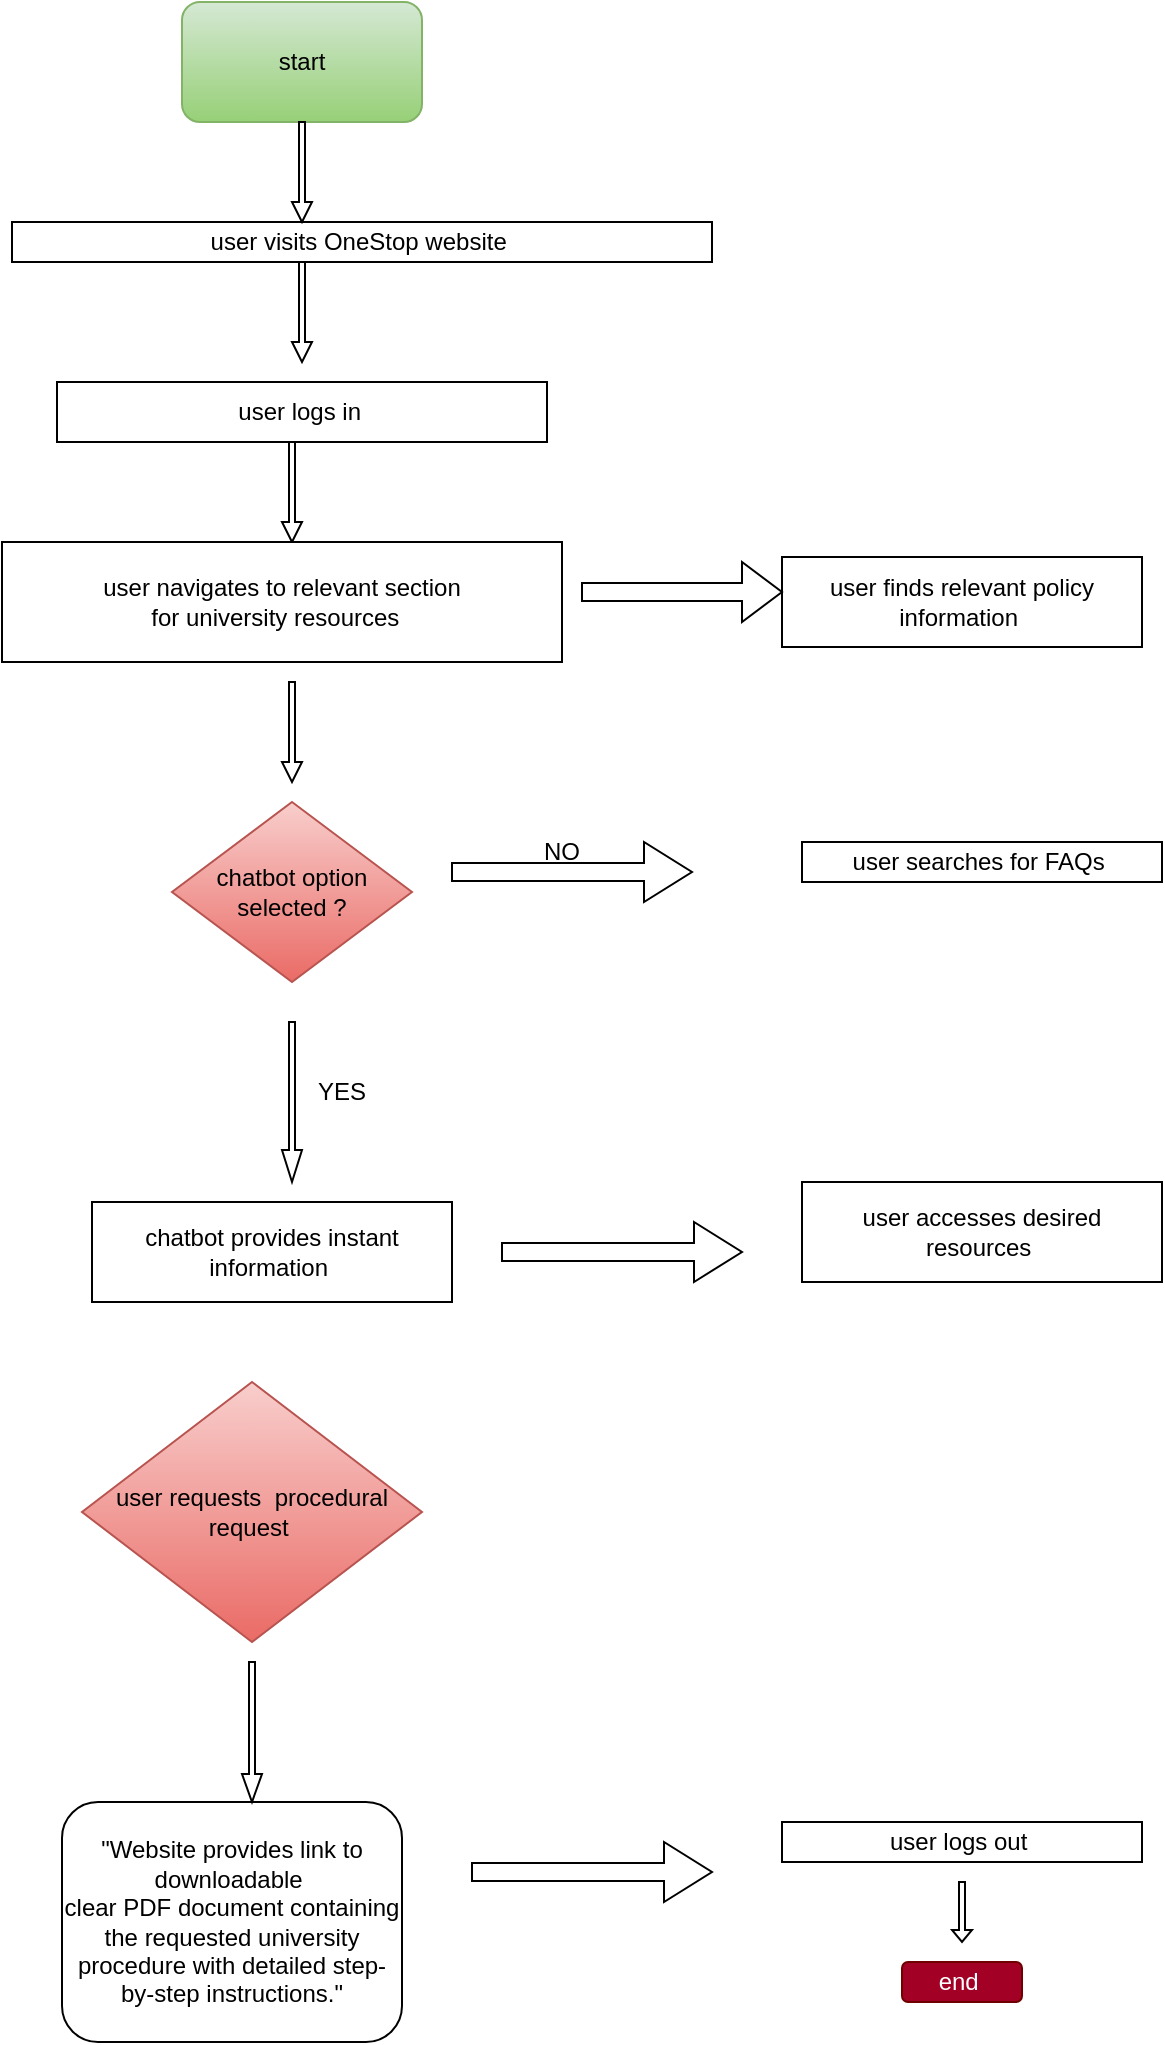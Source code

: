 <mxfile version="24.2.5" type="device">
  <diagram name="Page-1" id="4NebPsCs22ycQVQq0jrq">
    <mxGraphModel dx="880" dy="532" grid="1" gridSize="10" guides="1" tooltips="1" connect="1" arrows="1" fold="1" page="1" pageScale="1" pageWidth="850" pageHeight="1100" math="0" shadow="0">
      <root>
        <mxCell id="0" />
        <mxCell id="1" parent="0" />
        <mxCell id="KusiTmuWzXdYnRjIjSy3-2" value="start" style="rounded=1;whiteSpace=wrap;html=1;fillColor=#d5e8d4;strokeColor=#82b366;gradientColor=#97d077;" vertex="1" parent="1">
          <mxGeometry x="160" y="40" width="120" height="60" as="geometry" />
        </mxCell>
        <mxCell id="KusiTmuWzXdYnRjIjSy3-3" value="user visits OneStop website&amp;nbsp;" style="rounded=0;whiteSpace=wrap;html=1;" vertex="1" parent="1">
          <mxGeometry x="75" y="150" width="350" height="20" as="geometry" />
        </mxCell>
        <mxCell id="KusiTmuWzXdYnRjIjSy3-5" value="" style="shape=singleArrow;direction=south;whiteSpace=wrap;html=1;" vertex="1" parent="1">
          <mxGeometry x="215" y="100" width="10" height="50" as="geometry" />
        </mxCell>
        <mxCell id="KusiTmuWzXdYnRjIjSy3-8" value="chatbot provides instant information&amp;nbsp;" style="rounded=0;whiteSpace=wrap;html=1;" vertex="1" parent="1">
          <mxGeometry x="115" y="640" width="180" height="50" as="geometry" />
        </mxCell>
        <mxCell id="KusiTmuWzXdYnRjIjSy3-11" value="user logs in&amp;nbsp;" style="rounded=0;whiteSpace=wrap;html=1;" vertex="1" parent="1">
          <mxGeometry x="97.5" y="230" width="245" height="30" as="geometry" />
        </mxCell>
        <mxCell id="KusiTmuWzXdYnRjIjSy3-12" value="chatbot option selected ?" style="rhombus;whiteSpace=wrap;html=1;fillColor=#f8cecc;gradientColor=#ea6b66;strokeColor=#b85450;" vertex="1" parent="1">
          <mxGeometry x="155" y="440" width="120" height="90" as="geometry" />
        </mxCell>
        <mxCell id="KusiTmuWzXdYnRjIjSy3-14" value="" style="shape=singleArrow;whiteSpace=wrap;html=1;" vertex="1" parent="1">
          <mxGeometry x="280" y="335" width="50" height="20" as="geometry" />
        </mxCell>
        <mxCell id="KusiTmuWzXdYnRjIjSy3-15" value="NO" style="text;html=1;align=center;verticalAlign=middle;whiteSpace=wrap;rounded=0;" vertex="1" parent="1">
          <mxGeometry x="270" y="300" width="60" height="30" as="geometry" />
        </mxCell>
        <mxCell id="KusiTmuWzXdYnRjIjSy3-16" value="user searches for FAQs&amp;nbsp;" style="rounded=0;whiteSpace=wrap;html=1;" vertex="1" parent="1">
          <mxGeometry x="470" y="460" width="180" height="20" as="geometry" />
        </mxCell>
        <mxCell id="KusiTmuWzXdYnRjIjSy3-17" value="user finds relevant policy information&amp;nbsp;" style="rounded=0;whiteSpace=wrap;html=1;" vertex="1" parent="1">
          <mxGeometry x="460" y="317.5" width="180" height="45" as="geometry" />
        </mxCell>
        <mxCell id="KusiTmuWzXdYnRjIjSy3-18" value="user requests&amp;nbsp; procedural request&amp;nbsp;" style="rhombus;whiteSpace=wrap;html=1;fillColor=#f8cecc;gradientColor=#ea6b66;strokeColor=#b85450;" vertex="1" parent="1">
          <mxGeometry x="110" y="730" width="170" height="130" as="geometry" />
        </mxCell>
        <mxCell id="KusiTmuWzXdYnRjIjSy3-19" value="&quot;Website provides link to downloadable&amp;nbsp;&lt;div&gt;clear PDF document containing the requested university procedure with detailed step-by-step instructions.&quot;&lt;/div&gt;" style="rounded=1;whiteSpace=wrap;html=1;" vertex="1" parent="1">
          <mxGeometry x="100" y="940" width="170" height="120" as="geometry" />
        </mxCell>
        <mxCell id="KusiTmuWzXdYnRjIjSy3-20" value="user accesses desired resources&amp;nbsp;" style="rounded=0;whiteSpace=wrap;html=1;" vertex="1" parent="1">
          <mxGeometry x="470" y="630" width="180" height="50" as="geometry" />
        </mxCell>
        <mxCell id="KusiTmuWzXdYnRjIjSy3-21" value="user logs out&amp;nbsp;" style="rounded=0;whiteSpace=wrap;html=1;" vertex="1" parent="1">
          <mxGeometry x="460" y="950" width="180" height="20" as="geometry" />
        </mxCell>
        <mxCell id="KusiTmuWzXdYnRjIjSy3-22" value="end&amp;nbsp;" style="rounded=1;whiteSpace=wrap;html=1;fillColor=#a20025;fontColor=#ffffff;strokeColor=#6F0000;" vertex="1" parent="1">
          <mxGeometry x="520" y="1020" width="60" height="20" as="geometry" />
        </mxCell>
        <mxCell id="KusiTmuWzXdYnRjIjSy3-24" value="" style="shape=singleArrow;direction=south;whiteSpace=wrap;html=1;" vertex="1" parent="1">
          <mxGeometry x="215" y="170" width="10" height="50" as="geometry" />
        </mxCell>
        <mxCell id="KusiTmuWzXdYnRjIjSy3-25" value="" style="shape=singleArrow;direction=south;whiteSpace=wrap;html=1;" vertex="1" parent="1">
          <mxGeometry x="210" y="260" width="10" height="50" as="geometry" />
        </mxCell>
        <mxCell id="KusiTmuWzXdYnRjIjSy3-27" value="" style="edgeStyle=orthogonalEdgeStyle;rounded=0;orthogonalLoop=1;jettySize=auto;html=1;" edge="1" parent="1" source="KusiTmuWzXdYnRjIjSy3-25" target="KusiTmuWzXdYnRjIjSy3-9">
          <mxGeometry relative="1" as="geometry">
            <mxPoint x="215" y="300" as="sourcePoint" />
            <mxPoint x="200" y="355" as="targetPoint" />
          </mxGeometry>
        </mxCell>
        <mxCell id="KusiTmuWzXdYnRjIjSy3-9" value="user navigates to relevant section&lt;div&gt;for university resources&amp;nbsp;&amp;nbsp;&lt;/div&gt;" style="rounded=0;whiteSpace=wrap;html=1;" vertex="1" parent="1">
          <mxGeometry x="70" y="310" width="280" height="60" as="geometry" />
        </mxCell>
        <mxCell id="KusiTmuWzXdYnRjIjSy3-28" value="" style="shape=singleArrow;whiteSpace=wrap;html=1;" vertex="1" parent="1">
          <mxGeometry x="295" y="460" width="120" height="30" as="geometry" />
        </mxCell>
        <mxCell id="KusiTmuWzXdYnRjIjSy3-29" value="" style="shape=singleArrow;whiteSpace=wrap;html=1;" vertex="1" parent="1">
          <mxGeometry x="360" y="320" width="100" height="30" as="geometry" />
        </mxCell>
        <mxCell id="KusiTmuWzXdYnRjIjSy3-30" value="" style="shape=singleArrow;direction=south;whiteSpace=wrap;html=1;" vertex="1" parent="1">
          <mxGeometry x="210" y="380" width="10" height="50" as="geometry" />
        </mxCell>
        <mxCell id="KusiTmuWzXdYnRjIjSy3-31" value="YES" style="text;html=1;align=center;verticalAlign=middle;whiteSpace=wrap;rounded=0;" vertex="1" parent="1">
          <mxGeometry x="210" y="570" width="60" height="30" as="geometry" />
        </mxCell>
        <mxCell id="KusiTmuWzXdYnRjIjSy3-32" value="NO" style="text;html=1;align=center;verticalAlign=middle;whiteSpace=wrap;rounded=0;" vertex="1" parent="1">
          <mxGeometry x="320" y="450" width="60" height="30" as="geometry" />
        </mxCell>
        <mxCell id="KusiTmuWzXdYnRjIjSy3-33" value="" style="shape=singleArrow;direction=south;whiteSpace=wrap;html=1;" vertex="1" parent="1">
          <mxGeometry x="190" y="870" width="10" height="70" as="geometry" />
        </mxCell>
        <mxCell id="KusiTmuWzXdYnRjIjSy3-34" value="" style="shape=singleArrow;direction=south;whiteSpace=wrap;html=1;" vertex="1" parent="1">
          <mxGeometry x="210" y="550" width="10" height="80" as="geometry" />
        </mxCell>
        <mxCell id="KusiTmuWzXdYnRjIjSy3-37" value="" style="shape=singleArrow;whiteSpace=wrap;html=1;" vertex="1" parent="1">
          <mxGeometry x="320" y="650" width="120" height="30" as="geometry" />
        </mxCell>
        <mxCell id="KusiTmuWzXdYnRjIjSy3-38" value="" style="shape=singleArrow;whiteSpace=wrap;html=1;" vertex="1" parent="1">
          <mxGeometry x="305" y="960" width="120" height="30" as="geometry" />
        </mxCell>
        <mxCell id="KusiTmuWzXdYnRjIjSy3-40" value="" style="shape=singleArrow;direction=south;whiteSpace=wrap;html=1;" vertex="1" parent="1">
          <mxGeometry x="545" y="980" width="10" height="30" as="geometry" />
        </mxCell>
      </root>
    </mxGraphModel>
  </diagram>
</mxfile>
